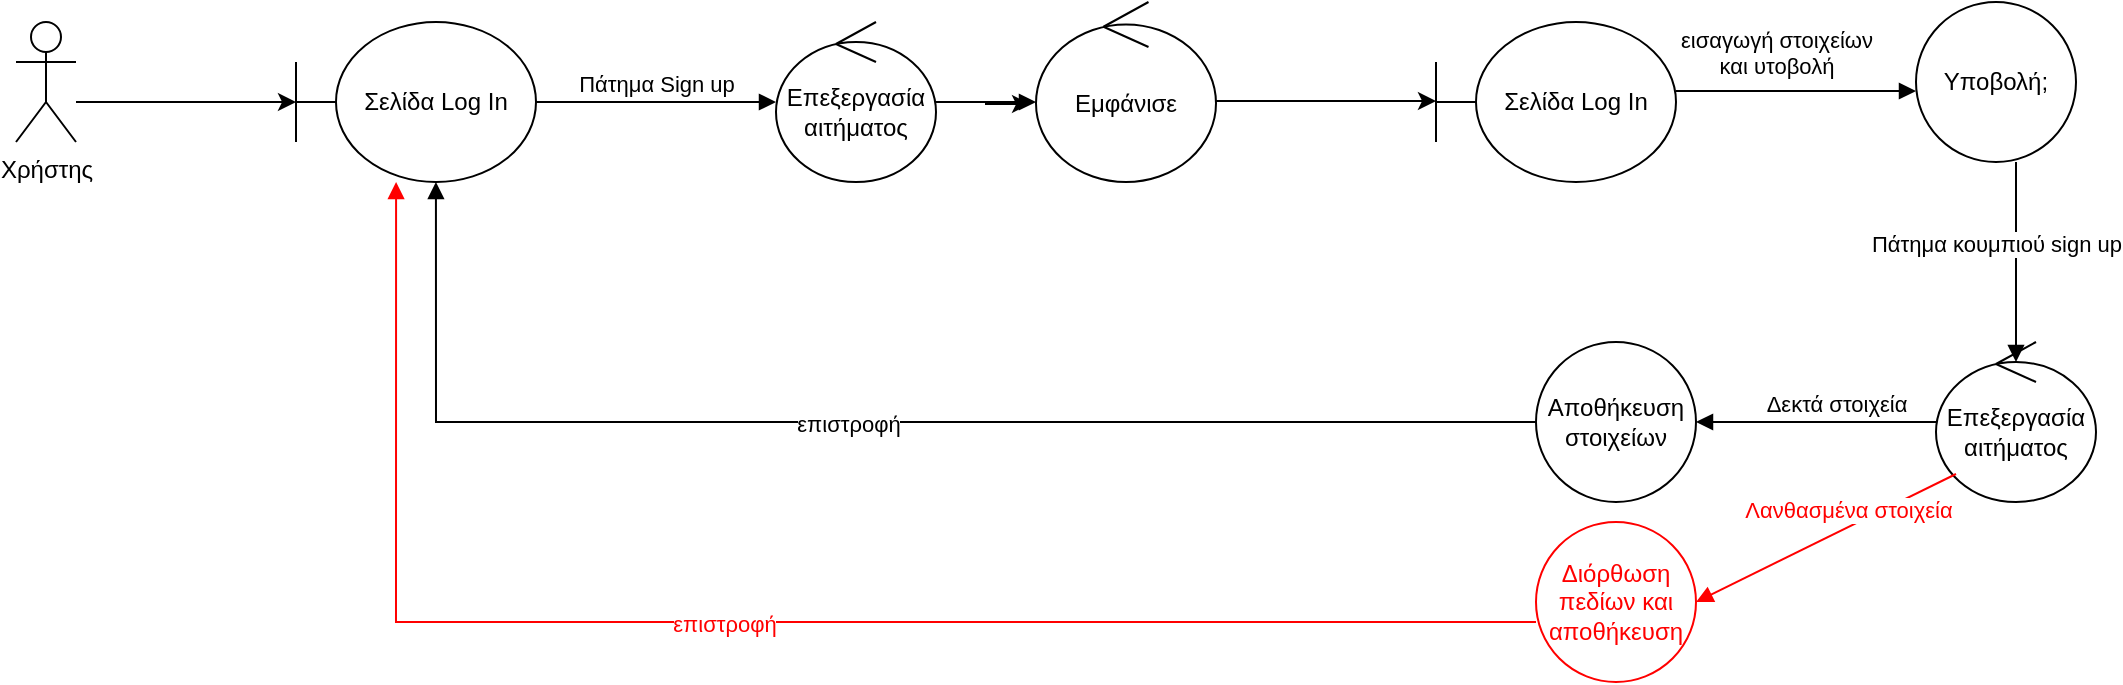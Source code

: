 <mxfile version="18.0.6" type="device"><diagram id="C5RBs43oDa-KdzZeNtuy" name="Page-1"><mxGraphModel dx="3076" dy="1931" grid="1" gridSize="10" guides="1" tooltips="1" connect="1" arrows="1" fold="1" page="1" pageScale="1" pageWidth="827" pageHeight="1169" math="0" shadow="0"><root><mxCell id="WIyWlLk6GJQsqaUBKTNV-0"/><mxCell id="WIyWlLk6GJQsqaUBKTNV-1" parent="WIyWlLk6GJQsqaUBKTNV-0"/><mxCell id="64wOWVGYf5iGAOf9tKm0-0" value="Χρήστης" style="shape=umlActor;verticalLabelPosition=bottom;verticalAlign=top;html=1;" vertex="1" parent="WIyWlLk6GJQsqaUBKTNV-1"><mxGeometry x="-1620" y="-810" width="30" height="60" as="geometry"/></mxCell><mxCell id="64wOWVGYf5iGAOf9tKm0-1" style="edgeStyle=orthogonalEdgeStyle;rounded=0;orthogonalLoop=1;jettySize=auto;html=1;exitX=0.5;exitY=0.5;exitDx=0;exitDy=0;exitPerimeter=0;" edge="1" parent="WIyWlLk6GJQsqaUBKTNV-1"><mxGeometry relative="1" as="geometry"><mxPoint x="-1480" y="-770" as="targetPoint"/><mxPoint x="-1590" y="-770" as="sourcePoint"/><Array as="points"><mxPoint x="-1480" y="-769.95"/></Array></mxGeometry></mxCell><mxCell id="64wOWVGYf5iGAOf9tKm0-2" value="Σελίδα Log In" style="shape=umlBoundary;whiteSpace=wrap;html=1;" vertex="1" parent="WIyWlLk6GJQsqaUBKTNV-1"><mxGeometry x="-1480" y="-810" width="120" height="80" as="geometry"/></mxCell><mxCell id="64wOWVGYf5iGAOf9tKm0-3" value="Πάτημα Sign up" style="html=1;verticalAlign=bottom;endArrow=block;rounded=0;exitX=1;exitY=0.5;exitDx=0;exitDy=0;exitPerimeter=0;entryX=0;entryY=0.375;entryDx=0;entryDy=0;entryPerimeter=0;" edge="1" parent="WIyWlLk6GJQsqaUBKTNV-1"><mxGeometry width="80" relative="1" as="geometry"><mxPoint x="-1360" y="-770" as="sourcePoint"/><mxPoint x="-1240" y="-770" as="targetPoint"/><mxPoint as="offset"/></mxGeometry></mxCell><mxCell id="64wOWVGYf5iGAOf9tKm0-11" value="" style="edgeStyle=orthogonalEdgeStyle;rounded=0;orthogonalLoop=1;jettySize=auto;html=1;entryX=-0.033;entryY=0.567;entryDx=0;entryDy=0;entryPerimeter=0;" edge="1" parent="WIyWlLk6GJQsqaUBKTNV-1" source="64wOWVGYf5iGAOf9tKm0-4" target="64wOWVGYf5iGAOf9tKm0-6"><mxGeometry relative="1" as="geometry"/></mxCell><mxCell id="64wOWVGYf5iGAOf9tKm0-4" value="Επεξεργασία αιτήματος&lt;br&gt;" style="ellipse;shape=umlControl;whiteSpace=wrap;html=1;" vertex="1" parent="WIyWlLk6GJQsqaUBKTNV-1"><mxGeometry x="-1240" y="-810" width="80" height="80" as="geometry"/></mxCell><mxCell id="64wOWVGYf5iGAOf9tKm0-5" value="&lt;span style=&quot;color: rgba(0, 0, 0, 0); font-family: monospace; font-size: 0px; text-align: start; background-color: rgb(248, 249, 250);&quot;&gt;%3CmxGraphModel%3E%3Croot%3E%3CmxCell%20id%3D%220%22%2F%3E%3CmxCell%20id%3D%221%22%20parent%3D%220%22%2F%3E%3CmxCell%20id%3D%222%22%20value%3D%22%CE%95%CE%BC%CF%86%CE%AC%CE%BD%CE%B9%CF%83%CE%B5%22%20style%3D%22ellipse%3Bshape%3DumlControl%3BwhiteSpace%3Dwrap%3Bhtml%3D1%3Brotation%3D0%3B%22%20vertex%3D%221%22%20parent%3D%221%22%3E%3CmxGeometry%20x%3D%22-1040%22%20y%3D%22-820%22%20width%3D%2290%22%20height%3D%2290%22%20as%3D%22geometry%22%2F%3E%3C%2FmxCell%3E%3C%2Froot%3E%3C%2FmxGraphModel%3E&lt;/span&gt;" style="html=1;verticalAlign=bottom;endArrow=block;rounded=0;entryX=0;entryY=0.375;entryDx=0;entryDy=0;entryPerimeter=0;" edge="1" parent="WIyWlLk6GJQsqaUBKTNV-1"><mxGeometry width="80" relative="1" as="geometry"><mxPoint x="-1160" y="-770" as="sourcePoint"/><mxPoint x="-1110" y="-770" as="targetPoint"/><mxPoint as="offset"/></mxGeometry></mxCell><mxCell id="64wOWVGYf5iGAOf9tKm0-6" value="Εμφάνισε" style="ellipse;shape=umlControl;whiteSpace=wrap;html=1;rotation=0;" vertex="1" parent="WIyWlLk6GJQsqaUBKTNV-1"><mxGeometry x="-1110" y="-820" width="90" height="90" as="geometry"/></mxCell><mxCell id="64wOWVGYf5iGAOf9tKm0-7" style="edgeStyle=orthogonalEdgeStyle;rounded=0;orthogonalLoop=1;jettySize=auto;html=1;exitX=0.5;exitY=0.5;exitDx=0;exitDy=0;exitPerimeter=0;" edge="1" parent="WIyWlLk6GJQsqaUBKTNV-1"><mxGeometry relative="1" as="geometry"><mxPoint x="-910" y="-770.5" as="targetPoint"/><mxPoint x="-1020" y="-770.5" as="sourcePoint"/><Array as="points"><mxPoint x="-910" y="-770.45"/></Array></mxGeometry></mxCell><mxCell id="64wOWVGYf5iGAOf9tKm0-9" value="Σελίδα Log In" style="shape=umlBoundary;whiteSpace=wrap;html=1;" vertex="1" parent="WIyWlLk6GJQsqaUBKTNV-1"><mxGeometry x="-910" y="-810" width="120" height="80" as="geometry"/></mxCell><mxCell id="64wOWVGYf5iGAOf9tKm0-13" value="εισαγωγή στοιχείων&lt;br&gt;και υτοβολή" style="html=1;verticalAlign=bottom;endArrow=block;rounded=0;exitX=1;exitY=0.5;exitDx=0;exitDy=0;exitPerimeter=0;entryX=0;entryY=0.375;entryDx=0;entryDy=0;entryPerimeter=0;" edge="1" parent="WIyWlLk6GJQsqaUBKTNV-1"><mxGeometry x="-0.167" y="5" width="80" relative="1" as="geometry"><mxPoint x="-790" y="-775.5" as="sourcePoint"/><mxPoint x="-670" y="-775.5" as="targetPoint"/><mxPoint y="1" as="offset"/></mxGeometry></mxCell><mxCell id="64wOWVGYf5iGAOf9tKm0-16" value="Υποβολή;" style="ellipse;whiteSpace=wrap;html=1;aspect=fixed;" vertex="1" parent="WIyWlLk6GJQsqaUBKTNV-1"><mxGeometry x="-670" y="-820" width="80" height="80" as="geometry"/></mxCell><mxCell id="64wOWVGYf5iGAOf9tKm0-18" value="Πάτημα κουμπιού sign up" style="html=1;verticalAlign=bottom;endArrow=block;rounded=0;exitX=0.625;exitY=1;exitDx=0;exitDy=0;exitPerimeter=0;" edge="1" parent="WIyWlLk6GJQsqaUBKTNV-1" source="64wOWVGYf5iGAOf9tKm0-16"><mxGeometry y="-10" width="80" relative="1" as="geometry"><mxPoint x="-720" y="-680" as="sourcePoint"/><mxPoint x="-620" y="-640" as="targetPoint"/><mxPoint as="offset"/><Array as="points"/></mxGeometry></mxCell><mxCell id="64wOWVGYf5iGAOf9tKm0-19" value="Επεξεργασία αιτήματος&lt;br&gt;" style="ellipse;shape=umlControl;whiteSpace=wrap;html=1;" vertex="1" parent="WIyWlLk6GJQsqaUBKTNV-1"><mxGeometry x="-660" y="-650" width="80" height="80" as="geometry"/></mxCell><mxCell id="64wOWVGYf5iGAOf9tKm0-21" value="επιστροφή" style="html=1;verticalAlign=bottom;endArrow=block;rounded=0;entryX=0.583;entryY=1;entryDx=0;entryDy=0;entryPerimeter=0;exitX=0;exitY=0.5;exitDx=0;exitDy=0;" edge="1" parent="WIyWlLk6GJQsqaUBKTNV-1" source="64wOWVGYf5iGAOf9tKm0-25" target="64wOWVGYf5iGAOf9tKm0-2"><mxGeometry x="0.031" y="10" width="80" relative="1" as="geometry"><mxPoint x="-970" y="-570" as="sourcePoint"/><mxPoint x="-620.5" y="-470" as="targetPoint"/><mxPoint x="1" as="offset"/><Array as="points"><mxPoint x="-1410" y="-610"/></Array></mxGeometry></mxCell><mxCell id="64wOWVGYf5iGAOf9tKm0-24" value="Δεκτά στοιχεία" style="html=1;verticalAlign=bottom;endArrow=block;rounded=0;" edge="1" parent="WIyWlLk6GJQsqaUBKTNV-1" source="64wOWVGYf5iGAOf9tKm0-19"><mxGeometry x="-0.167" width="80" relative="1" as="geometry"><mxPoint x="-820" y="-550" as="sourcePoint"/><mxPoint x="-780" y="-610" as="targetPoint"/><mxPoint as="offset"/></mxGeometry></mxCell><mxCell id="64wOWVGYf5iGAOf9tKm0-25" value="Αποθήκευση&lt;br&gt;στοιχείων" style="ellipse;whiteSpace=wrap;html=1;aspect=fixed;" vertex="1" parent="WIyWlLk6GJQsqaUBKTNV-1"><mxGeometry x="-860" y="-650" width="80" height="80" as="geometry"/></mxCell><mxCell id="64wOWVGYf5iGAOf9tKm0-26" value="Λανθασμένα στοιχεία" style="html=1;verticalAlign=bottom;endArrow=block;rounded=0;strokeColor=#FF0000;fontColor=#FF0000;" edge="1" parent="WIyWlLk6GJQsqaUBKTNV-1"><mxGeometry x="-0.167" width="80" relative="1" as="geometry"><mxPoint x="-650" y="-584" as="sourcePoint"/><mxPoint x="-780" y="-520" as="targetPoint"/><mxPoint as="offset"/></mxGeometry></mxCell><mxCell id="64wOWVGYf5iGAOf9tKm0-27" value="Διόρθωση πεδίων και αποθήκευση" style="ellipse;whiteSpace=wrap;html=1;aspect=fixed;fontColor=#FF0000;strokeColor=#FF0000;" vertex="1" parent="WIyWlLk6GJQsqaUBKTNV-1"><mxGeometry x="-860" y="-560" width="80" height="80" as="geometry"/></mxCell><mxCell id="64wOWVGYf5iGAOf9tKm0-28" value="επιστροφή" style="html=1;verticalAlign=bottom;endArrow=block;rounded=0;entryX=0.417;entryY=1;entryDx=0;entryDy=0;entryPerimeter=0;exitX=0;exitY=0.5;exitDx=0;exitDy=0;strokeColor=#FF0000;fontColor=#FF0000;" edge="1" parent="WIyWlLk6GJQsqaUBKTNV-1" target="64wOWVGYf5iGAOf9tKm0-2"><mxGeometry x="0.031" y="10" width="80" relative="1" as="geometry"><mxPoint x="-860" y="-510" as="sourcePoint"/><mxPoint x="-1410.04" y="-630" as="targetPoint"/><mxPoint x="1" as="offset"/><Array as="points"><mxPoint x="-1430" y="-510"/></Array></mxGeometry></mxCell></root></mxGraphModel></diagram></mxfile>